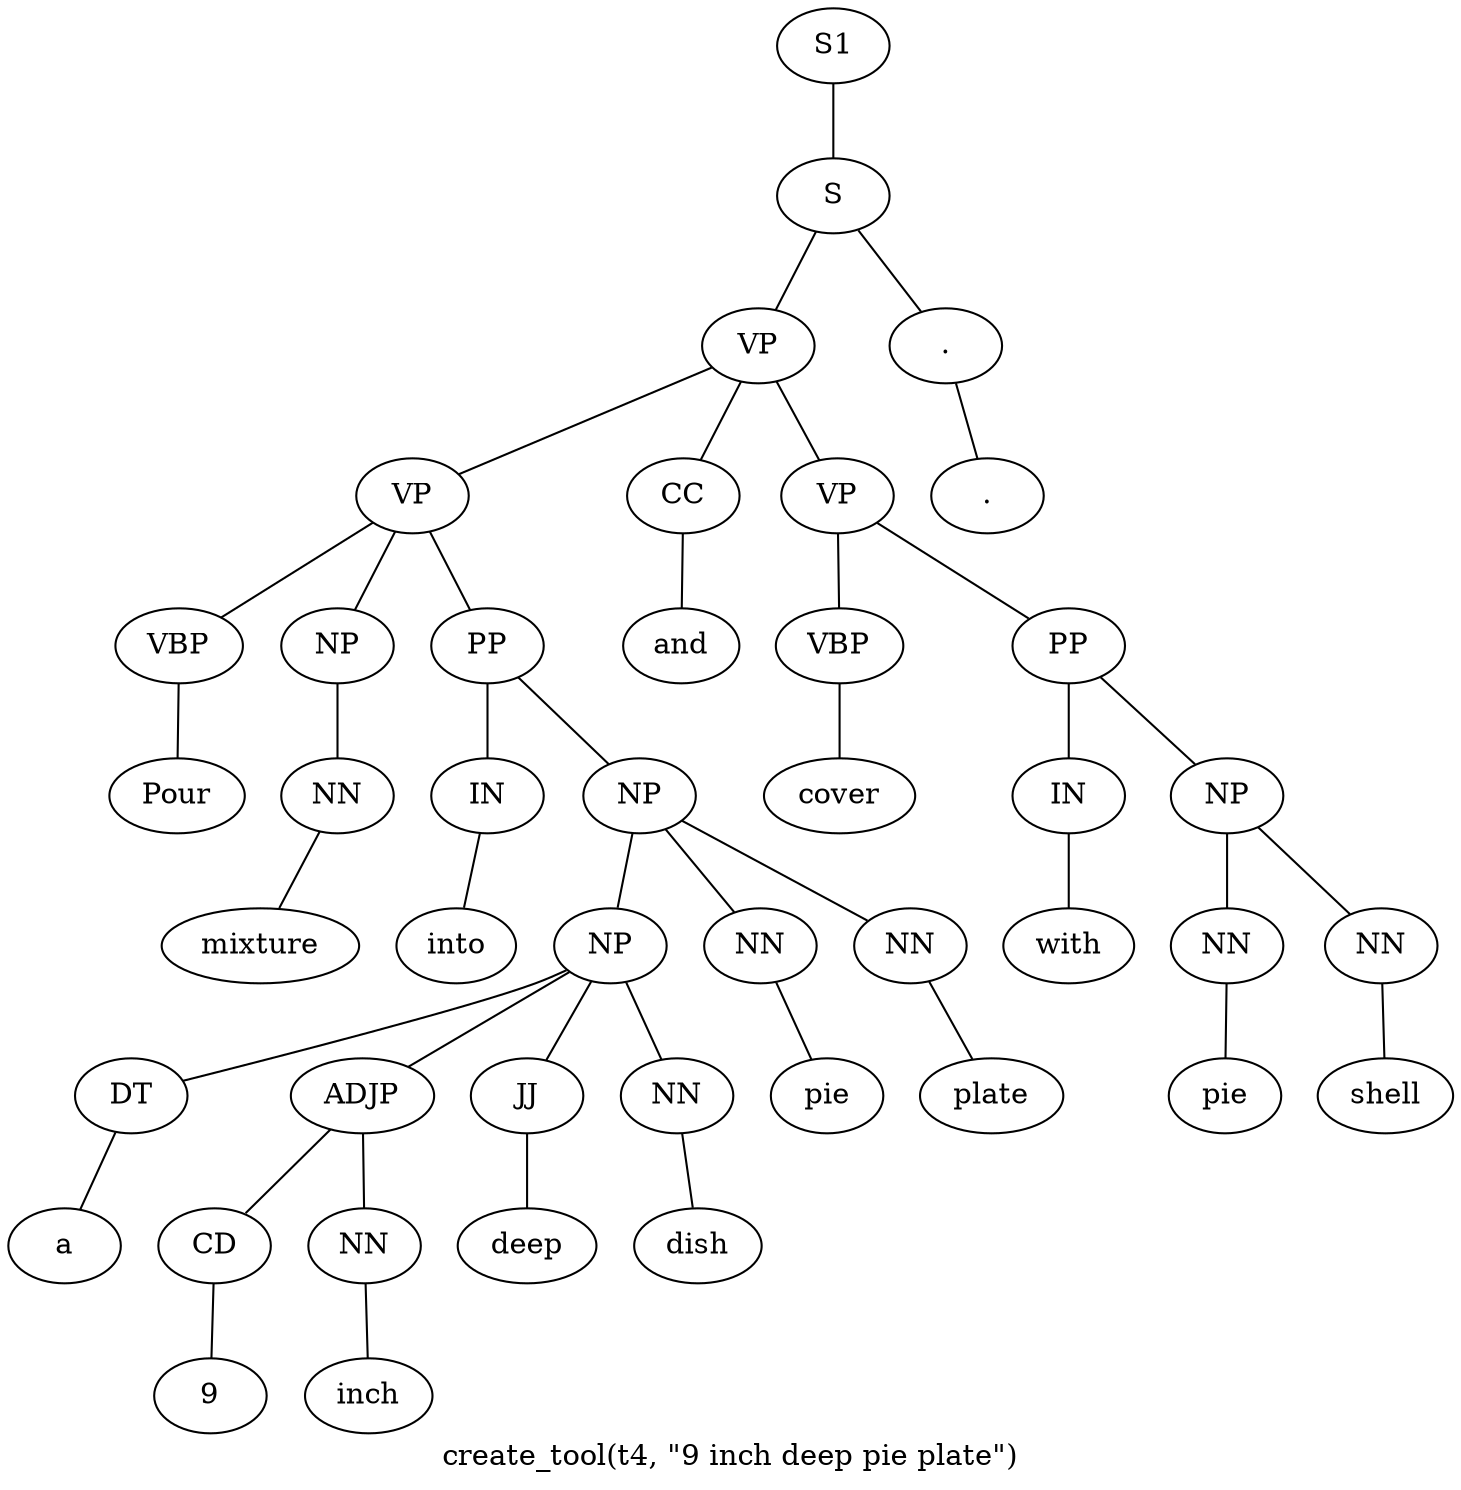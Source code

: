 graph SyntaxGraph {
	label = "create_tool(t4, \"9 inch deep pie plate\")";
	Node0 [label="S1"];
	Node1 [label="S"];
	Node2 [label="VP"];
	Node3 [label="VP"];
	Node4 [label="VBP"];
	Node5 [label="Pour"];
	Node6 [label="NP"];
	Node7 [label="NN"];
	Node8 [label="mixture"];
	Node9 [label="PP"];
	Node10 [label="IN"];
	Node11 [label="into"];
	Node12 [label="NP"];
	Node13 [label="NP"];
	Node14 [label="DT"];
	Node15 [label="a"];
	Node16 [label="ADJP"];
	Node17 [label="CD"];
	Node18 [label="9"];
	Node19 [label="NN"];
	Node20 [label="inch"];
	Node21 [label="JJ"];
	Node22 [label="deep"];
	Node23 [label="NN"];
	Node24 [label="dish"];
	Node25 [label="NN"];
	Node26 [label="pie"];
	Node27 [label="NN"];
	Node28 [label="plate"];
	Node29 [label="CC"];
	Node30 [label="and"];
	Node31 [label="VP"];
	Node32 [label="VBP"];
	Node33 [label="cover"];
	Node34 [label="PP"];
	Node35 [label="IN"];
	Node36 [label="with"];
	Node37 [label="NP"];
	Node38 [label="NN"];
	Node39 [label="pie"];
	Node40 [label="NN"];
	Node41 [label="shell"];
	Node42 [label="."];
	Node43 [label="."];

	Node0 -- Node1;
	Node1 -- Node2;
	Node1 -- Node42;
	Node2 -- Node3;
	Node2 -- Node29;
	Node2 -- Node31;
	Node3 -- Node4;
	Node3 -- Node6;
	Node3 -- Node9;
	Node4 -- Node5;
	Node6 -- Node7;
	Node7 -- Node8;
	Node9 -- Node10;
	Node9 -- Node12;
	Node10 -- Node11;
	Node12 -- Node13;
	Node12 -- Node25;
	Node12 -- Node27;
	Node13 -- Node14;
	Node13 -- Node16;
	Node13 -- Node21;
	Node13 -- Node23;
	Node14 -- Node15;
	Node16 -- Node17;
	Node16 -- Node19;
	Node17 -- Node18;
	Node19 -- Node20;
	Node21 -- Node22;
	Node23 -- Node24;
	Node25 -- Node26;
	Node27 -- Node28;
	Node29 -- Node30;
	Node31 -- Node32;
	Node31 -- Node34;
	Node32 -- Node33;
	Node34 -- Node35;
	Node34 -- Node37;
	Node35 -- Node36;
	Node37 -- Node38;
	Node37 -- Node40;
	Node38 -- Node39;
	Node40 -- Node41;
	Node42 -- Node43;
}
